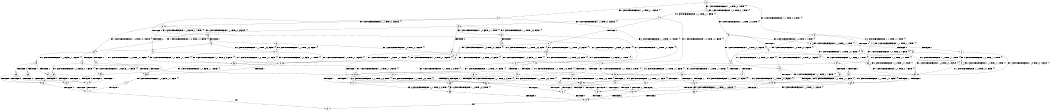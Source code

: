 digraph BCG {
size = "7, 10.5";
center = TRUE;
node [shape = circle];
0 [peripheries = 2];
0 -> 1 [label = "EX !1 !ATOMIC_EXCH_BRANCH (1, +0, TRUE, +0, 1, TRUE) !{}"];
0 -> 2 [label = "EX !2 !ATOMIC_EXCH_BRANCH (1, +1, TRUE, +1, 1, FALSE) !{}"];
0 -> 3 [label = "EX !0 !ATOMIC_EXCH_BRANCH (1, +1, TRUE, +0, 3, TRUE) !{}"];
1 -> 4 [label = "EX !2 !ATOMIC_EXCH_BRANCH (1, +1, TRUE, +1, 1, FALSE) !{}"];
1 -> 5 [label = "EX !0 !ATOMIC_EXCH_BRANCH (1, +1, TRUE, +0, 3, TRUE) !{}"];
1 -> 1 [label = "EX !1 !ATOMIC_EXCH_BRANCH (1, +0, TRUE, +0, 1, TRUE) !{}"];
2 -> 6 [label = "TERMINATE !2"];
2 -> 7 [label = "EX !1 !ATOMIC_EXCH_BRANCH (1, +0, TRUE, +0, 1, FALSE) !{}"];
2 -> 8 [label = "EX !0 !ATOMIC_EXCH_BRANCH (1, +1, TRUE, +0, 3, FALSE) !{}"];
3 -> 9 [label = "TERMINATE !0"];
3 -> 10 [label = "EX !1 !ATOMIC_EXCH_BRANCH (1, +0, TRUE, +0, 1, FALSE) !{}"];
3 -> 11 [label = "EX !2 !ATOMIC_EXCH_BRANCH (1, +1, TRUE, +1, 1, TRUE) !{}"];
4 -> 12 [label = "TERMINATE !2"];
4 -> 13 [label = "EX !0 !ATOMIC_EXCH_BRANCH (1, +1, TRUE, +0, 3, FALSE) !{}"];
4 -> 7 [label = "EX !1 !ATOMIC_EXCH_BRANCH (1, +0, TRUE, +0, 1, FALSE) !{}"];
5 -> 14 [label = "TERMINATE !0"];
5 -> 15 [label = "EX !2 !ATOMIC_EXCH_BRANCH (1, +1, TRUE, +1, 1, TRUE) !{}"];
5 -> 10 [label = "EX !1 !ATOMIC_EXCH_BRANCH (1, +0, TRUE, +0, 1, FALSE) !{}"];
6 -> 16 [label = "EX !1 !ATOMIC_EXCH_BRANCH (1, +0, TRUE, +0, 1, FALSE) !{}"];
6 -> 17 [label = "EX !0 !ATOMIC_EXCH_BRANCH (1, +1, TRUE, +0, 3, FALSE) !{}"];
7 -> 18 [label = "TERMINATE !1"];
7 -> 19 [label = "TERMINATE !2"];
7 -> 20 [label = "EX !0 !ATOMIC_EXCH_BRANCH (1, +1, TRUE, +0, 3, TRUE) !{}"];
8 -> 21 [label = "TERMINATE !2"];
8 -> 22 [label = "EX !1 !ATOMIC_EXCH_BRANCH (1, +0, TRUE, +0, 1, FALSE) !{}"];
8 -> 23 [label = "EX !0 !ATOMIC_EXCH_BRANCH (1, +0, FALSE, +1, 1, TRUE) !{}"];
9 -> 24 [label = "EX !1 !ATOMIC_EXCH_BRANCH (1, +0, TRUE, +0, 1, FALSE) !{}"];
9 -> 25 [label = "EX !2 !ATOMIC_EXCH_BRANCH (1, +1, TRUE, +1, 1, TRUE) !{}"];
10 -> 26 [label = "TERMINATE !1"];
10 -> 27 [label = "TERMINATE !0"];
10 -> 20 [label = "EX !2 !ATOMIC_EXCH_BRANCH (1, +1, TRUE, +1, 1, FALSE) !{}"];
11 -> 28 [label = "TERMINATE !0"];
11 -> 29 [label = "EX !1 !ATOMIC_EXCH_BRANCH (1, +0, TRUE, +0, 1, FALSE) !{}"];
11 -> 11 [label = "EX !2 !ATOMIC_EXCH_BRANCH (1, +1, TRUE, +1, 1, TRUE) !{}"];
12 -> 16 [label = "EX !1 !ATOMIC_EXCH_BRANCH (1, +0, TRUE, +0, 1, FALSE) !{}"];
12 -> 30 [label = "EX !0 !ATOMIC_EXCH_BRANCH (1, +1, TRUE, +0, 3, FALSE) !{}"];
13 -> 31 [label = "TERMINATE !2"];
13 -> 22 [label = "EX !1 !ATOMIC_EXCH_BRANCH (1, +0, TRUE, +0, 1, FALSE) !{}"];
13 -> 32 [label = "EX !0 !ATOMIC_EXCH_BRANCH (1, +0, FALSE, +1, 1, TRUE) !{}"];
14 -> 24 [label = "EX !1 !ATOMIC_EXCH_BRANCH (1, +0, TRUE, +0, 1, FALSE) !{}"];
14 -> 33 [label = "EX !2 !ATOMIC_EXCH_BRANCH (1, +1, TRUE, +1, 1, TRUE) !{}"];
15 -> 34 [label = "TERMINATE !0"];
15 -> 15 [label = "EX !2 !ATOMIC_EXCH_BRANCH (1, +1, TRUE, +1, 1, TRUE) !{}"];
15 -> 29 [label = "EX !1 !ATOMIC_EXCH_BRANCH (1, +0, TRUE, +0, 1, FALSE) !{}"];
16 -> 35 [label = "TERMINATE !1"];
16 -> 36 [label = "EX !0 !ATOMIC_EXCH_BRANCH (1, +1, TRUE, +0, 3, TRUE) !{}"];
17 -> 37 [label = "EX !1 !ATOMIC_EXCH_BRANCH (1, +0, TRUE, +0, 1, FALSE) !{}"];
17 -> 38 [label = "EX !0 !ATOMIC_EXCH_BRANCH (1, +0, FALSE, +1, 1, TRUE) !{}"];
18 -> 35 [label = "TERMINATE !2"];
18 -> 39 [label = "EX !0 !ATOMIC_EXCH_BRANCH (1, +1, TRUE, +0, 3, TRUE) !{}"];
19 -> 35 [label = "TERMINATE !1"];
19 -> 36 [label = "EX !0 !ATOMIC_EXCH_BRANCH (1, +1, TRUE, +0, 3, TRUE) !{}"];
20 -> 40 [label = "TERMINATE !1"];
20 -> 41 [label = "TERMINATE !2"];
20 -> 42 [label = "TERMINATE !0"];
21 -> 38 [label = "EX !0 !ATOMIC_EXCH_BRANCH (1, +0, FALSE, +1, 1, TRUE) !{}"];
21 -> 37 [label = "EX !1 !ATOMIC_EXCH_BRANCH (1, +0, TRUE, +0, 1, FALSE) !{}"];
22 -> 43 [label = "TERMINATE !1"];
22 -> 44 [label = "TERMINATE !2"];
22 -> 45 [label = "EX !0 !ATOMIC_EXCH_BRANCH (1, +0, FALSE, +1, 1, FALSE) !{}"];
23 -> 46 [label = "TERMINATE !2"];
23 -> 47 [label = "EX !1 !ATOMIC_EXCH_BRANCH (1, +0, TRUE, +0, 1, FALSE) !{}"];
23 -> 8 [label = "EX !0 !ATOMIC_EXCH_BRANCH (1, +1, TRUE, +0, 3, FALSE) !{}"];
24 -> 48 [label = "TERMINATE !1"];
24 -> 49 [label = "EX !2 !ATOMIC_EXCH_BRANCH (1, +1, TRUE, +1, 1, FALSE) !{}"];
25 -> 50 [label = "EX !1 !ATOMIC_EXCH_BRANCH (1, +0, TRUE, +0, 1, FALSE) !{}"];
25 -> 25 [label = "EX !2 !ATOMIC_EXCH_BRANCH (1, +1, TRUE, +1, 1, TRUE) !{}"];
26 -> 48 [label = "TERMINATE !0"];
26 -> 39 [label = "EX !2 !ATOMIC_EXCH_BRANCH (1, +1, TRUE, +1, 1, FALSE) !{}"];
27 -> 48 [label = "TERMINATE !1"];
27 -> 49 [label = "EX !2 !ATOMIC_EXCH_BRANCH (1, +1, TRUE, +1, 1, FALSE) !{}"];
28 -> 25 [label = "EX !2 !ATOMIC_EXCH_BRANCH (1, +1, TRUE, +1, 1, TRUE) !{}"];
28 -> 50 [label = "EX !1 !ATOMIC_EXCH_BRANCH (1, +0, TRUE, +0, 1, FALSE) !{}"];
29 -> 51 [label = "TERMINATE !1"];
29 -> 52 [label = "TERMINATE !0"];
29 -> 20 [label = "EX !2 !ATOMIC_EXCH_BRANCH (1, +1, TRUE, +1, 1, FALSE) !{}"];
30 -> 37 [label = "EX !1 !ATOMIC_EXCH_BRANCH (1, +0, TRUE, +0, 1, FALSE) !{}"];
30 -> 53 [label = "EX !0 !ATOMIC_EXCH_BRANCH (1, +0, FALSE, +1, 1, TRUE) !{}"];
31 -> 37 [label = "EX !1 !ATOMIC_EXCH_BRANCH (1, +0, TRUE, +0, 1, FALSE) !{}"];
31 -> 53 [label = "EX !0 !ATOMIC_EXCH_BRANCH (1, +0, FALSE, +1, 1, TRUE) !{}"];
32 -> 54 [label = "TERMINATE !2"];
32 -> 47 [label = "EX !1 !ATOMIC_EXCH_BRANCH (1, +0, TRUE, +0, 1, FALSE) !{}"];
32 -> 13 [label = "EX !0 !ATOMIC_EXCH_BRANCH (1, +1, TRUE, +0, 3, FALSE) !{}"];
33 -> 33 [label = "EX !2 !ATOMIC_EXCH_BRANCH (1, +1, TRUE, +1, 1, TRUE) !{}"];
33 -> 50 [label = "EX !1 !ATOMIC_EXCH_BRANCH (1, +0, TRUE, +0, 1, FALSE) !{}"];
34 -> 33 [label = "EX !2 !ATOMIC_EXCH_BRANCH (1, +1, TRUE, +1, 1, TRUE) !{}"];
34 -> 50 [label = "EX !1 !ATOMIC_EXCH_BRANCH (1, +0, TRUE, +0, 1, FALSE) !{}"];
35 -> 55 [label = "EX !0 !ATOMIC_EXCH_BRANCH (1, +1, TRUE, +0, 3, TRUE) !{}"];
36 -> 56 [label = "TERMINATE !1"];
36 -> 57 [label = "TERMINATE !0"];
37 -> 58 [label = "TERMINATE !1"];
37 -> 59 [label = "EX !0 !ATOMIC_EXCH_BRANCH (1, +0, FALSE, +1, 1, FALSE) !{}"];
38 -> 60 [label = "EX !1 !ATOMIC_EXCH_BRANCH (1, +0, TRUE, +0, 1, FALSE) !{}"];
38 -> 17 [label = "EX !0 !ATOMIC_EXCH_BRANCH (1, +1, TRUE, +0, 3, FALSE) !{}"];
39 -> 56 [label = "TERMINATE !2"];
39 -> 61 [label = "TERMINATE !0"];
40 -> 56 [label = "TERMINATE !2"];
40 -> 61 [label = "TERMINATE !0"];
41 -> 56 [label = "TERMINATE !1"];
41 -> 57 [label = "TERMINATE !0"];
42 -> 61 [label = "TERMINATE !1"];
42 -> 57 [label = "TERMINATE !2"];
43 -> 62 [label = "EX !0 !ATOMIC_EXCH_BRANCH (1, +0, FALSE, +1, 1, FALSE) !{}"];
43 -> 58 [label = "TERMINATE !2"];
44 -> 59 [label = "EX !0 !ATOMIC_EXCH_BRANCH (1, +0, FALSE, +1, 1, FALSE) !{}"];
44 -> 58 [label = "TERMINATE !1"];
45 -> 63 [label = "TERMINATE !1"];
45 -> 64 [label = "TERMINATE !2"];
45 -> 65 [label = "TERMINATE !0"];
46 -> 17 [label = "EX !0 !ATOMIC_EXCH_BRANCH (1, +1, TRUE, +0, 3, FALSE) !{}"];
46 -> 60 [label = "EX !1 !ATOMIC_EXCH_BRANCH (1, +0, TRUE, +0, 1, FALSE) !{}"];
47 -> 66 [label = "TERMINATE !1"];
47 -> 67 [label = "TERMINATE !2"];
47 -> 20 [label = "EX !0 !ATOMIC_EXCH_BRANCH (1, +1, TRUE, +0, 3, TRUE) !{}"];
48 -> 68 [label = "EX !2 !ATOMIC_EXCH_BRANCH (1, +1, TRUE, +1, 1, FALSE) !{}"];
49 -> 61 [label = "TERMINATE !1"];
49 -> 57 [label = "TERMINATE !2"];
50 -> 69 [label = "TERMINATE !1"];
50 -> 49 [label = "EX !2 !ATOMIC_EXCH_BRANCH (1, +1, TRUE, +1, 1, FALSE) !{}"];
51 -> 39 [label = "EX !2 !ATOMIC_EXCH_BRANCH (1, +1, TRUE, +1, 1, FALSE) !{}"];
51 -> 69 [label = "TERMINATE !0"];
52 -> 49 [label = "EX !2 !ATOMIC_EXCH_BRANCH (1, +1, TRUE, +1, 1, FALSE) !{}"];
52 -> 69 [label = "TERMINATE !1"];
53 -> 60 [label = "EX !1 !ATOMIC_EXCH_BRANCH (1, +0, TRUE, +0, 1, FALSE) !{}"];
53 -> 30 [label = "EX !0 !ATOMIC_EXCH_BRANCH (1, +1, TRUE, +0, 3, FALSE) !{}"];
54 -> 60 [label = "EX !1 !ATOMIC_EXCH_BRANCH (1, +0, TRUE, +0, 1, FALSE) !{}"];
54 -> 30 [label = "EX !0 !ATOMIC_EXCH_BRANCH (1, +1, TRUE, +0, 3, FALSE) !{}"];
55 -> 70 [label = "TERMINATE !0"];
56 -> 70 [label = "TERMINATE !0"];
57 -> 70 [label = "TERMINATE !1"];
58 -> 71 [label = "EX !0 !ATOMIC_EXCH_BRANCH (1, +0, FALSE, +1, 1, FALSE) !{}"];
59 -> 72 [label = "TERMINATE !1"];
59 -> 73 [label = "TERMINATE !0"];
60 -> 74 [label = "TERMINATE !1"];
60 -> 36 [label = "EX !0 !ATOMIC_EXCH_BRANCH (1, +1, TRUE, +0, 3, TRUE) !{}"];
61 -> 70 [label = "TERMINATE !2"];
62 -> 72 [label = "TERMINATE !2"];
62 -> 75 [label = "TERMINATE !0"];
63 -> 72 [label = "TERMINATE !2"];
63 -> 75 [label = "TERMINATE !0"];
64 -> 72 [label = "TERMINATE !1"];
64 -> 73 [label = "TERMINATE !0"];
65 -> 75 [label = "TERMINATE !1"];
65 -> 73 [label = "TERMINATE !2"];
66 -> 39 [label = "EX !0 !ATOMIC_EXCH_BRANCH (1, +1, TRUE, +0, 3, TRUE) !{}"];
66 -> 74 [label = "TERMINATE !2"];
67 -> 36 [label = "EX !0 !ATOMIC_EXCH_BRANCH (1, +1, TRUE, +0, 3, TRUE) !{}"];
67 -> 74 [label = "TERMINATE !1"];
68 -> 70 [label = "TERMINATE !2"];
69 -> 68 [label = "EX !2 !ATOMIC_EXCH_BRANCH (1, +1, TRUE, +1, 1, FALSE) !{}"];
70 -> 76 [label = "exit"];
71 -> 77 [label = "TERMINATE !0"];
72 -> 77 [label = "TERMINATE !0"];
73 -> 77 [label = "TERMINATE !1"];
74 -> 55 [label = "EX !0 !ATOMIC_EXCH_BRANCH (1, +1, TRUE, +0, 3, TRUE) !{}"];
75 -> 77 [label = "TERMINATE !2"];
77 -> 76 [label = "exit"];
}
